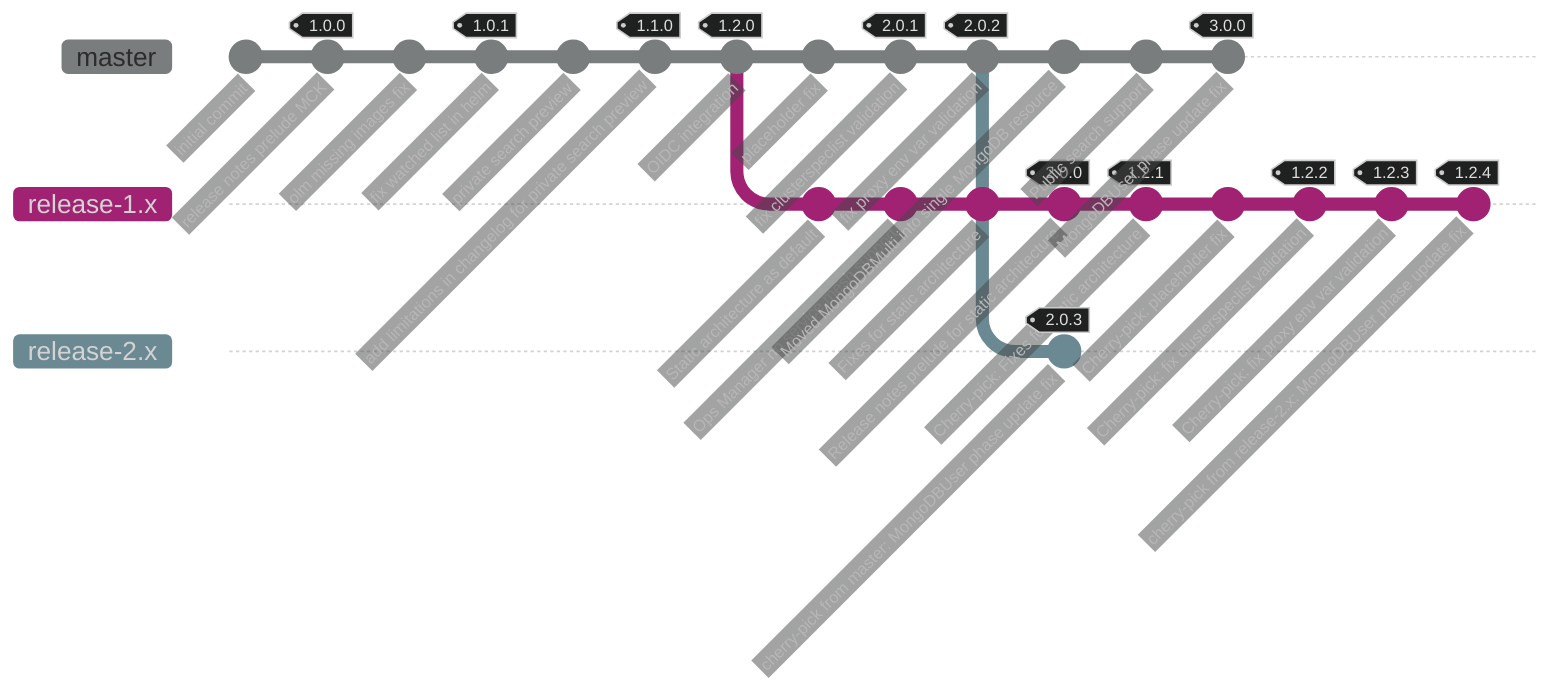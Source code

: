 %%{
  init: {
    'logLevel': 'debug',
    'theme': 'dark',
    'gitGraph': {
      'showBranches': true,
      'mainBranchName': 'master',
      'parallelCommits': 'true'
    }
  }
}%%
gitGraph
    commit id: "initial commit"
    commit id: "release notes prelude MCK" tag: "1.0.0"
    commit id: "olm missing images fix"
    commit id: "fix watched list in helm" tag: "1.0.1"
    commit id: "private search preview"
    commit id: "add limitations in changelog for private search preview" tag: "1.1.0"
    commit id: "OIDC integration" tag: "1.2.0"
    branch release-1.x
    commit id: "Static architecture as default"
    commit id: "Ops Manager no service mesh support"
    commit id: "Fixes for static architecture"
    commit id: "Release notes prelude for static architecture" tag: "2.0.0"
    checkout release-1.x
    commit id: "Cherry-pick: Fixes for static architecture" tag: "1.2.1"
    checkout master
    commit id: "placeholder fix"
    commit id: "fix clusterspeclist validation" tag: "2.0.1"
    checkout release-1.x
    commit id: "Cherry-pick: placeholder fix"
    commit id: "Cherry-pick: fix clusterspeclist validation" tag: "1.2.2"
    checkout master
    commit id: "fix proxy env var validation" tag: "2.0.2"
    branch release-2.x
    checkout release-1.x
    commit id: "Cherry-pick: fix proxy env var validation" tag: "1.2.3"
    checkout master
    commit id: "Moved MongoDBMulti into single MongoDB resource"
    commit id: "Public search support"
    commit id: "MongoDBUser phase update fix" tag: "3.0.0"
    checkout release-2.x
    commit id: "cherry-pick from master: MongoDBUser phase update fix" tag: "2.0.3"
    checkout release-1.x
    commit id: "cherry-pick from release-2.x: MongoDBUser phase update fix" tag: "1.2.4"